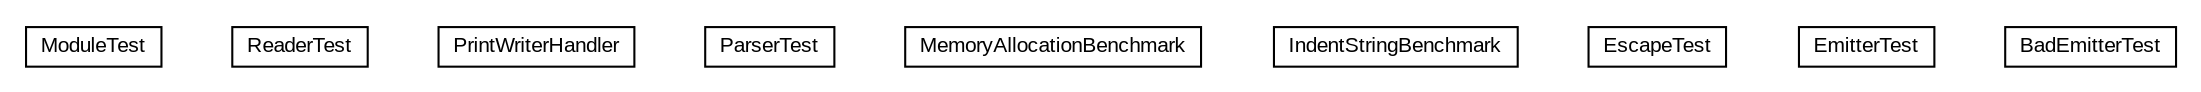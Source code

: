 #!/usr/local/bin/dot
#
# Class diagram 
# Generated by UMLGraph version R5_6-24-gf6e263 (http://www.umlgraph.org/)
#

digraph G {
	edge [fontname="arial",fontsize=10,labelfontname="arial",labelfontsize=10];
	node [fontname="arial",fontsize=10,shape=plaintext];
	nodesep=0.25;
	ranksep=0.5;
	// net.trajano.jetng.test.ModuleTest
	c0 [label=<<table title="net.trajano.jetng.test.ModuleTest" border="0" cellborder="1" cellspacing="0" cellpadding="2" port="p" href="./ModuleTest.html">
		<tr><td><table border="0" cellspacing="0" cellpadding="1">
<tr><td align="center" balign="center"> ModuleTest </td></tr>
		</table></td></tr>
		</table>>, URL="./ModuleTest.html", fontname="arial", fontcolor="black", fontsize=10.0];
	// net.trajano.jetng.test.ReaderTest
	c1 [label=<<table title="net.trajano.jetng.test.ReaderTest" border="0" cellborder="1" cellspacing="0" cellpadding="2" port="p" href="./ReaderTest.html">
		<tr><td><table border="0" cellspacing="0" cellpadding="1">
<tr><td align="center" balign="center"> ReaderTest </td></tr>
		</table></td></tr>
		</table>>, URL="./ReaderTest.html", fontname="arial", fontcolor="black", fontsize=10.0];
	// net.trajano.jetng.test.PrintWriterHandler
	c2 [label=<<table title="net.trajano.jetng.test.PrintWriterHandler" border="0" cellborder="1" cellspacing="0" cellpadding="2" port="p" href="./PrintWriterHandler.html">
		<tr><td><table border="0" cellspacing="0" cellpadding="1">
<tr><td align="center" balign="center"> PrintWriterHandler </td></tr>
		</table></td></tr>
		</table>>, URL="./PrintWriterHandler.html", fontname="arial", fontcolor="black", fontsize=10.0];
	// net.trajano.jetng.test.ParserTest
	c3 [label=<<table title="net.trajano.jetng.test.ParserTest" border="0" cellborder="1" cellspacing="0" cellpadding="2" port="p" href="./ParserTest.html">
		<tr><td><table border="0" cellspacing="0" cellpadding="1">
<tr><td align="center" balign="center"> ParserTest </td></tr>
		</table></td></tr>
		</table>>, URL="./ParserTest.html", fontname="arial", fontcolor="black", fontsize=10.0];
	// net.trajano.jetng.test.MemoryAllocationBenchmark
	c4 [label=<<table title="net.trajano.jetng.test.MemoryAllocationBenchmark" border="0" cellborder="1" cellspacing="0" cellpadding="2" port="p" href="./MemoryAllocationBenchmark.html">
		<tr><td><table border="0" cellspacing="0" cellpadding="1">
<tr><td align="center" balign="center"> MemoryAllocationBenchmark </td></tr>
		</table></td></tr>
		</table>>, URL="./MemoryAllocationBenchmark.html", fontname="arial", fontcolor="black", fontsize=10.0];
	// net.trajano.jetng.test.IndentStringBenchmark
	c5 [label=<<table title="net.trajano.jetng.test.IndentStringBenchmark" border="0" cellborder="1" cellspacing="0" cellpadding="2" port="p" href="./IndentStringBenchmark.html">
		<tr><td><table border="0" cellspacing="0" cellpadding="1">
<tr><td align="center" balign="center"> IndentStringBenchmark </td></tr>
		</table></td></tr>
		</table>>, URL="./IndentStringBenchmark.html", fontname="arial", fontcolor="black", fontsize=10.0];
	// net.trajano.jetng.test.EscapeTest
	c6 [label=<<table title="net.trajano.jetng.test.EscapeTest" border="0" cellborder="1" cellspacing="0" cellpadding="2" port="p" href="./EscapeTest.html">
		<tr><td><table border="0" cellspacing="0" cellpadding="1">
<tr><td align="center" balign="center"> EscapeTest </td></tr>
		</table></td></tr>
		</table>>, URL="./EscapeTest.html", fontname="arial", fontcolor="black", fontsize=10.0];
	// net.trajano.jetng.test.EmitterTest
	c7 [label=<<table title="net.trajano.jetng.test.EmitterTest" border="0" cellborder="1" cellspacing="0" cellpadding="2" port="p" href="./EmitterTest.html">
		<tr><td><table border="0" cellspacing="0" cellpadding="1">
<tr><td align="center" balign="center"> EmitterTest </td></tr>
		</table></td></tr>
		</table>>, URL="./EmitterTest.html", fontname="arial", fontcolor="black", fontsize=10.0];
	// net.trajano.jetng.test.BadEmitterTest
	c8 [label=<<table title="net.trajano.jetng.test.BadEmitterTest" border="0" cellborder="1" cellspacing="0" cellpadding="2" port="p" href="./BadEmitterTest.html">
		<tr><td><table border="0" cellspacing="0" cellpadding="1">
<tr><td align="center" balign="center"> BadEmitterTest </td></tr>
		</table></td></tr>
		</table>>, URL="./BadEmitterTest.html", fontname="arial", fontcolor="black", fontsize=10.0];
}


